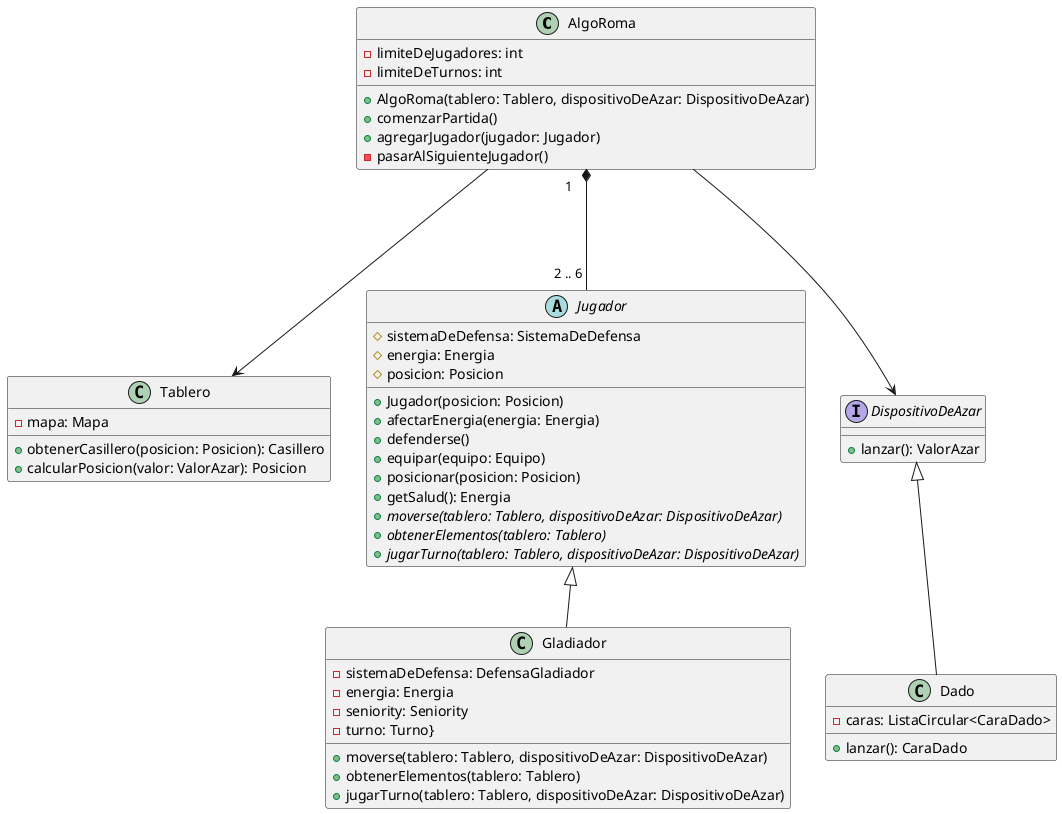 @startuml AlgoRoma

class AlgoRoma{
    -limiteDeJugadores: int
    -limiteDeTurnos: int
    +AlgoRoma(tablero: Tablero, dispositivoDeAzar: DispositivoDeAzar)
    +comenzarPartida()
    +agregarJugador(jugador: Jugador)
    -pasarAlSiguienteJugador()
}

abstract class Jugador{
    #sistemaDeDefensa: SistemaDeDefensa
    #energia: Energia
    #posicion: Posicion
    +Jugador(posicion: Posicion)
    +afectarEnergia(energia: Energia)
    +defenderse()
    +equipar(equipo: Equipo)
    +posicionar(posicion: Posicion)
    +getSalud(): Energia
    +{abstract}moverse(tablero: Tablero, dispositivoDeAzar: DispositivoDeAzar)
    +{abstract}obtenerElementos(tablero: Tablero)
    +{abstract}jugarTurno(tablero: Tablero, dispositivoDeAzar: DispositivoDeAzar)

}

class Gladiador{
    -sistemaDeDefensa: DefensaGladiador
    -energia: Energia
    -seniority: Seniority
    -turno: Turno}
    +moverse(tablero: Tablero, dispositivoDeAzar: DispositivoDeAzar)
    +obtenerElementos(tablero: Tablero)
    +jugarTurno(tablero: Tablero, dispositivoDeAzar: DispositivoDeAzar)
}

class Tablero{
    -mapa: Mapa
    +obtenerCasillero(posicion: Posicion): Casillero
    +calcularPosicion(valor: ValorAzar): Posicion
}

interface DispositivoDeAzar{
    +lanzar(): ValorAzar
}

class Dado{
    -caras: ListaCircular<CaraDado>
    +lanzar(): CaraDado
}

Tablero -[hidden]> Jugador
Jugador -[hidden]> DispositivoDeAzar


AlgoRoma "1    " *--- "2 .. 6 " Jugador
AlgoRoma --> DispositivoDeAzar
AlgoRoma ---> Tablero

DispositivoDeAzar <|-- Dado

Jugador <|-- Gladiador


@enduml